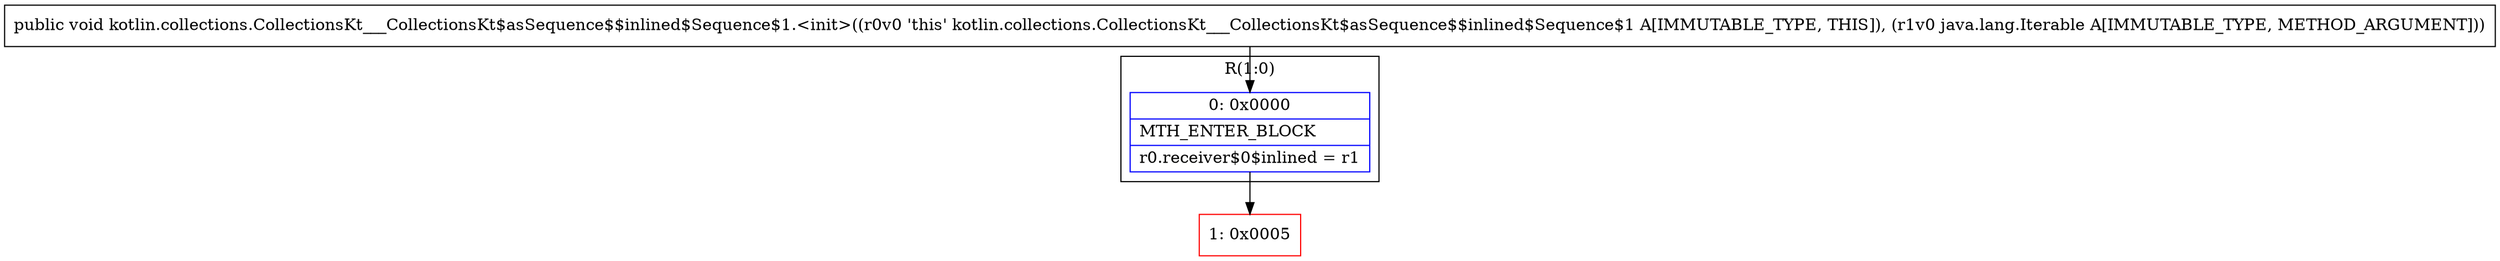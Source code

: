 digraph "CFG forkotlin.collections.CollectionsKt___CollectionsKt$asSequence$$inlined$Sequence$1.\<init\>(Ljava\/lang\/Iterable;)V" {
subgraph cluster_Region_1725855825 {
label = "R(1:0)";
node [shape=record,color=blue];
Node_0 [shape=record,label="{0\:\ 0x0000|MTH_ENTER_BLOCK\l|r0.receiver$0$inlined = r1\l}"];
}
Node_1 [shape=record,color=red,label="{1\:\ 0x0005}"];
MethodNode[shape=record,label="{public void kotlin.collections.CollectionsKt___CollectionsKt$asSequence$$inlined$Sequence$1.\<init\>((r0v0 'this' kotlin.collections.CollectionsKt___CollectionsKt$asSequence$$inlined$Sequence$1 A[IMMUTABLE_TYPE, THIS]), (r1v0 java.lang.Iterable A[IMMUTABLE_TYPE, METHOD_ARGUMENT])) }"];
MethodNode -> Node_0;
Node_0 -> Node_1;
}

